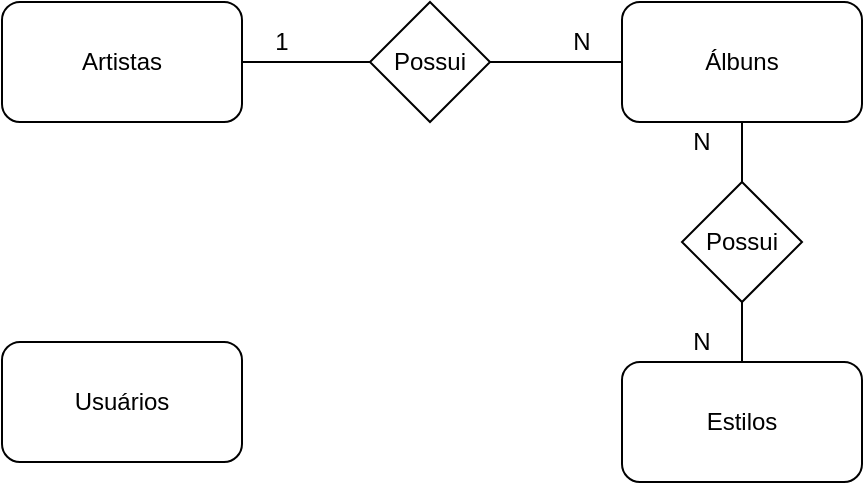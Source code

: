 <mxfile version="14.4.3" type="device"><diagram id="yqegTdTsiDBhyCZO__qW" name="Page-1"><mxGraphModel dx="868" dy="479" grid="1" gridSize="10" guides="1" tooltips="1" connect="1" arrows="1" fold="1" page="1" pageScale="1" pageWidth="827" pageHeight="1169" math="0" shadow="0"><root><mxCell id="0"/><mxCell id="1" parent="0"/><mxCell id="Pz-J-rQ9EEtf2faTiCc--9" value="" style="edgeStyle=orthogonalEdgeStyle;rounded=0;orthogonalLoop=1;jettySize=auto;html=1;endArrow=none;endFill=0;" edge="1" parent="1" source="Pz-J-rQ9EEtf2faTiCc--1" target="Pz-J-rQ9EEtf2faTiCc--5"><mxGeometry relative="1" as="geometry"/></mxCell><mxCell id="Pz-J-rQ9EEtf2faTiCc--1" value="Artistas" style="rounded=1;whiteSpace=wrap;html=1;" vertex="1" parent="1"><mxGeometry x="200" y="90" width="120" height="60" as="geometry"/></mxCell><mxCell id="Pz-J-rQ9EEtf2faTiCc--2" value="Usuários" style="rounded=1;whiteSpace=wrap;html=1;" vertex="1" parent="1"><mxGeometry x="200" y="260" width="120" height="60" as="geometry"/></mxCell><mxCell id="Pz-J-rQ9EEtf2faTiCc--5" value="Possui" style="rhombus;whiteSpace=wrap;html=1;" vertex="1" parent="1"><mxGeometry x="384" y="90" width="60" height="60" as="geometry"/></mxCell><mxCell id="Pz-J-rQ9EEtf2faTiCc--10" value="" style="group;container=1;" vertex="1" connectable="0" parent="1"><mxGeometry x="510" y="90" width="120" height="240" as="geometry"/></mxCell><mxCell id="Pz-J-rQ9EEtf2faTiCc--3" value="Estilos" style="rounded=1;whiteSpace=wrap;html=1;" vertex="1" parent="Pz-J-rQ9EEtf2faTiCc--10"><mxGeometry y="180" width="120" height="60" as="geometry"/></mxCell><mxCell id="Pz-J-rQ9EEtf2faTiCc--4" value="Álbuns" style="rounded=1;whiteSpace=wrap;html=1;" vertex="1" parent="Pz-J-rQ9EEtf2faTiCc--10"><mxGeometry width="120" height="60" as="geometry"/></mxCell><mxCell id="Pz-J-rQ9EEtf2faTiCc--6" value="Possui" style="rhombus;whiteSpace=wrap;html=1;" vertex="1" parent="Pz-J-rQ9EEtf2faTiCc--10"><mxGeometry x="30" y="90" width="60" height="60" as="geometry"/></mxCell><mxCell id="Pz-J-rQ9EEtf2faTiCc--8" value="" style="edgeStyle=orthogonalEdgeStyle;rounded=0;orthogonalLoop=1;jettySize=auto;html=1;endArrow=none;endFill=0;" edge="1" parent="Pz-J-rQ9EEtf2faTiCc--10" source="Pz-J-rQ9EEtf2faTiCc--3" target="Pz-J-rQ9EEtf2faTiCc--6"><mxGeometry relative="1" as="geometry"/></mxCell><mxCell id="Pz-J-rQ9EEtf2faTiCc--7" value="" style="edgeStyle=orthogonalEdgeStyle;rounded=0;orthogonalLoop=1;jettySize=auto;html=1;endArrow=none;endFill=0;" edge="1" parent="Pz-J-rQ9EEtf2faTiCc--10" source="Pz-J-rQ9EEtf2faTiCc--4" target="Pz-J-rQ9EEtf2faTiCc--6"><mxGeometry relative="1" as="geometry"/></mxCell><mxCell id="Pz-J-rQ9EEtf2faTiCc--14" value="N" style="text;html=1;strokeColor=none;fillColor=none;align=center;verticalAlign=middle;whiteSpace=wrap;rounded=0;" vertex="1" parent="Pz-J-rQ9EEtf2faTiCc--10"><mxGeometry x="20" y="60" width="40" height="20" as="geometry"/></mxCell><mxCell id="Pz-J-rQ9EEtf2faTiCc--15" value="N" style="text;html=1;strokeColor=none;fillColor=none;align=center;verticalAlign=middle;whiteSpace=wrap;rounded=0;" vertex="1" parent="Pz-J-rQ9EEtf2faTiCc--10"><mxGeometry x="20" y="160" width="40" height="20" as="geometry"/></mxCell><mxCell id="Pz-J-rQ9EEtf2faTiCc--11" value="" style="edgeStyle=orthogonalEdgeStyle;rounded=0;orthogonalLoop=1;jettySize=auto;html=1;endArrow=none;endFill=0;" edge="1" parent="1" source="Pz-J-rQ9EEtf2faTiCc--4" target="Pz-J-rQ9EEtf2faTiCc--5"><mxGeometry relative="1" as="geometry"/></mxCell><mxCell id="Pz-J-rQ9EEtf2faTiCc--12" value="1" style="text;html=1;strokeColor=none;fillColor=none;align=center;verticalAlign=middle;whiteSpace=wrap;rounded=0;" vertex="1" parent="1"><mxGeometry x="320" y="100" width="40" height="20" as="geometry"/></mxCell><mxCell id="Pz-J-rQ9EEtf2faTiCc--13" value="N" style="text;html=1;strokeColor=none;fillColor=none;align=center;verticalAlign=middle;whiteSpace=wrap;rounded=0;" vertex="1" parent="1"><mxGeometry x="470" y="100" width="40" height="20" as="geometry"/></mxCell></root></mxGraphModel></diagram></mxfile>
